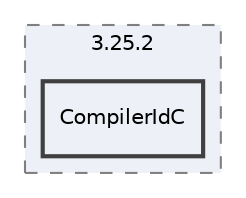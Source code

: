 digraph "C:/Users/Nikola/CLionProjects/OOP_RE/Text_Processor/cmake-build-debug/CMakeFiles/3.25.2/CompilerIdC"
{
 // LATEX_PDF_SIZE
  edge [fontname="Helvetica",fontsize="10",labelfontname="Helvetica",labelfontsize="10"];
  node [fontname="Helvetica",fontsize="10",shape=record];
  compound=true
  subgraph clusterdir_9f997318b40e94d678aa765000b4d5fe {
    graph [ bgcolor="#edf0f7", pencolor="grey50", style="filled,dashed,", label="3.25.2", fontname="Helvetica", fontsize="10", URL="dir_9f997318b40e94d678aa765000b4d5fe.html"]
  dir_73ce674ebb5bb9234830335b694ac02e [shape=box, label="CompilerIdC", style="filled,bold,", fillcolor="#edf0f7", color="grey25", URL="dir_73ce674ebb5bb9234830335b694ac02e.html"];
  }
}
